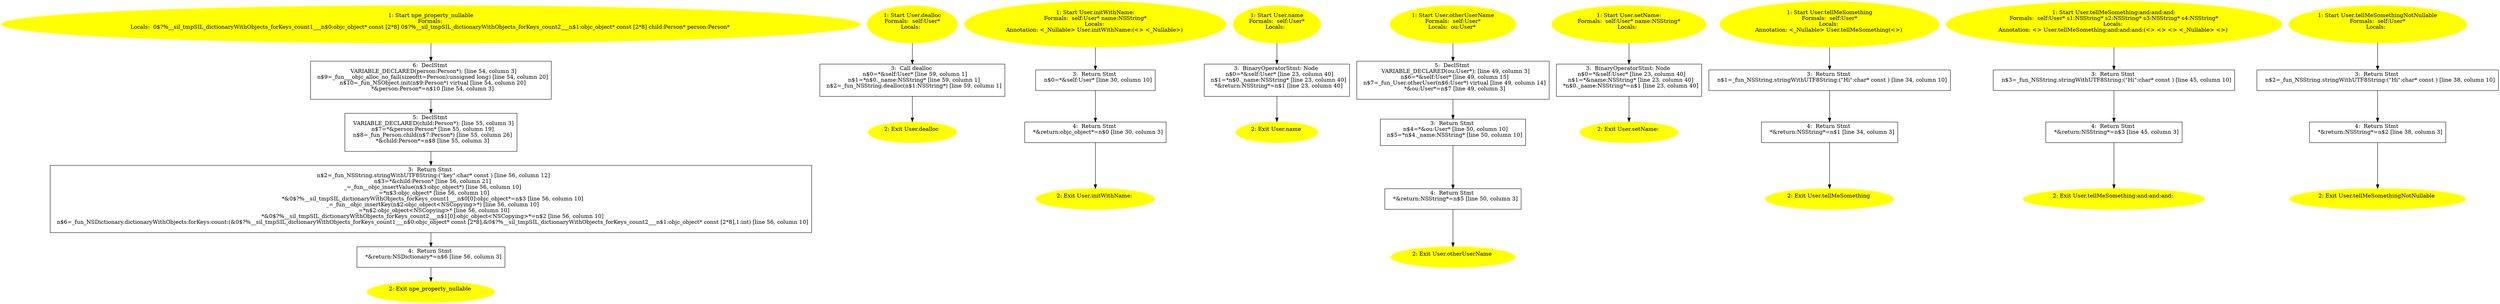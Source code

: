/* @generated */
digraph cfg {
"npe_property_nullable.ba4461b16b55481ab8de5124734d2bf3_1" [label="1: Start npe_property_nullable\nFormals: \nLocals:  0$?%__sil_tmpSIL_dictionaryWithObjects_forKeys_count1___n$0:objc_object* const [2*8] 0$?%__sil_tmpSIL_dictionaryWithObjects_forKeys_count2___n$1:objc_object* const [2*8] child:Person* person:Person* \n  " color=yellow style=filled]
	

	 "npe_property_nullable.ba4461b16b55481ab8de5124734d2bf3_1" -> "npe_property_nullable.ba4461b16b55481ab8de5124734d2bf3_6" ;
"npe_property_nullable.ba4461b16b55481ab8de5124734d2bf3_2" [label="2: Exit npe_property_nullable \n  " color=yellow style=filled]
	

"npe_property_nullable.ba4461b16b55481ab8de5124734d2bf3_3" [label="3:  Return Stmt \n   n$2=_fun_NSString.stringWithUTF8String:(\"key\":char* const ) [line 56, column 12]\n  n$3=*&child:Person* [line 56, column 21]\n  _=_fun__objc_insertValue(n$3:objc_object*) [line 56, column 10]\n  _=*n$3:objc_object* [line 56, column 10]\n  *&0$?%__sil_tmpSIL_dictionaryWithObjects_forKeys_count1___n$0[0]:objc_object*=n$3 [line 56, column 10]\n  _=_fun__objc_insertKey(n$2:objc_object<NSCopying>*) [line 56, column 10]\n  _=*n$2:objc_object<NSCopying>* [line 56, column 10]\n  *&0$?%__sil_tmpSIL_dictionaryWithObjects_forKeys_count2___n$1[0]:objc_object<NSCopying>*=n$2 [line 56, column 10]\n  n$6=_fun_NSDictionary.dictionaryWithObjects:forKeys:count:(&0$?%__sil_tmpSIL_dictionaryWithObjects_forKeys_count1___n$0:objc_object* const [2*8],&0$?%__sil_tmpSIL_dictionaryWithObjects_forKeys_count2___n$1:objc_object* const [2*8],1:int) [line 56, column 10]\n " shape="box"]
	

	 "npe_property_nullable.ba4461b16b55481ab8de5124734d2bf3_3" -> "npe_property_nullable.ba4461b16b55481ab8de5124734d2bf3_4" ;
"npe_property_nullable.ba4461b16b55481ab8de5124734d2bf3_4" [label="4:  Return Stmt \n   *&return:NSDictionary*=n$6 [line 56, column 3]\n " shape="box"]
	

	 "npe_property_nullable.ba4461b16b55481ab8de5124734d2bf3_4" -> "npe_property_nullable.ba4461b16b55481ab8de5124734d2bf3_2" ;
"npe_property_nullable.ba4461b16b55481ab8de5124734d2bf3_5" [label="5:  DeclStmt \n   VARIABLE_DECLARED(child:Person*); [line 55, column 3]\n  n$7=*&person:Person* [line 55, column 19]\n  n$8=_fun_Person.child(n$7:Person*) [line 55, column 26]\n  *&child:Person*=n$8 [line 55, column 3]\n " shape="box"]
	

	 "npe_property_nullable.ba4461b16b55481ab8de5124734d2bf3_5" -> "npe_property_nullable.ba4461b16b55481ab8de5124734d2bf3_3" ;
"npe_property_nullable.ba4461b16b55481ab8de5124734d2bf3_6" [label="6:  DeclStmt \n   VARIABLE_DECLARED(person:Person*); [line 54, column 3]\n  n$9=_fun___objc_alloc_no_fail(sizeof(t=Person):unsigned long) [line 54, column 20]\n  n$10=_fun_NSObject.init(n$9:Person*) virtual [line 54, column 20]\n  *&person:Person*=n$10 [line 54, column 3]\n " shape="box"]
	

	 "npe_property_nullable.ba4461b16b55481ab8de5124734d2bf3_6" -> "npe_property_nullable.ba4461b16b55481ab8de5124734d2bf3_5" ;
"dealloc#User#instance.845406211d2df26e556b3165fd367f01_1" [label="1: Start User.dealloc\nFormals:  self:User*\nLocals:  \n  " color=yellow style=filled]
	

	 "dealloc#User#instance.845406211d2df26e556b3165fd367f01_1" -> "dealloc#User#instance.845406211d2df26e556b3165fd367f01_3" ;
"dealloc#User#instance.845406211d2df26e556b3165fd367f01_2" [label="2: Exit User.dealloc \n  " color=yellow style=filled]
	

"dealloc#User#instance.845406211d2df26e556b3165fd367f01_3" [label="3:  Call dealloc \n   n$0=*&self:User* [line 59, column 1]\n  n$1=*n$0._name:NSString* [line 59, column 1]\n  n$2=_fun_NSString.dealloc(n$1:NSString*) [line 59, column 1]\n " shape="box"]
	

	 "dealloc#User#instance.845406211d2df26e556b3165fd367f01_3" -> "dealloc#User#instance.845406211d2df26e556b3165fd367f01_2" ;
"initWithName:#User(class NSString)#instance.1755f5e97d3aa5318dd071b864db9bb7_1" [label="1: Start User.initWithName:\nFormals:  self:User* name:NSString*\nLocals: \nAnnotation: <_Nullable> User.initWithName:(<> <_Nullable>) \n  " color=yellow style=filled]
	

	 "initWithName:#User(class NSString)#instance.1755f5e97d3aa5318dd071b864db9bb7_1" -> "initWithName:#User(class NSString)#instance.1755f5e97d3aa5318dd071b864db9bb7_3" ;
"initWithName:#User(class NSString)#instance.1755f5e97d3aa5318dd071b864db9bb7_2" [label="2: Exit User.initWithName: \n  " color=yellow style=filled]
	

"initWithName:#User(class NSString)#instance.1755f5e97d3aa5318dd071b864db9bb7_3" [label="3:  Return Stmt \n   n$0=*&self:User* [line 30, column 10]\n " shape="box"]
	

	 "initWithName:#User(class NSString)#instance.1755f5e97d3aa5318dd071b864db9bb7_3" -> "initWithName:#User(class NSString)#instance.1755f5e97d3aa5318dd071b864db9bb7_4" ;
"initWithName:#User(class NSString)#instance.1755f5e97d3aa5318dd071b864db9bb7_4" [label="4:  Return Stmt \n   *&return:objc_object*=n$0 [line 30, column 3]\n " shape="box"]
	

	 "initWithName:#User(class NSString)#instance.1755f5e97d3aa5318dd071b864db9bb7_4" -> "initWithName:#User(class NSString)#instance.1755f5e97d3aa5318dd071b864db9bb7_2" ;
"name#User#instance.64d2642dd9cada63b69256c9a7def3b2_1" [label="1: Start User.name\nFormals:  self:User*\nLocals:  \n  " color=yellow style=filled]
	

	 "name#User#instance.64d2642dd9cada63b69256c9a7def3b2_1" -> "name#User#instance.64d2642dd9cada63b69256c9a7def3b2_3" ;
"name#User#instance.64d2642dd9cada63b69256c9a7def3b2_2" [label="2: Exit User.name \n  " color=yellow style=filled]
	

"name#User#instance.64d2642dd9cada63b69256c9a7def3b2_3" [label="3:  BinaryOperatorStmt: Node \n   n$0=*&self:User* [line 23, column 40]\n  n$1=*n$0._name:NSString* [line 23, column 40]\n  *&return:NSString*=n$1 [line 23, column 40]\n " shape="box"]
	

	 "name#User#instance.64d2642dd9cada63b69256c9a7def3b2_3" -> "name#User#instance.64d2642dd9cada63b69256c9a7def3b2_2" ;
"otherUserName#User#instance.7b86b8d2191be71dec320c3203056cd7_1" [label="1: Start User.otherUserName\nFormals:  self:User*\nLocals:  ou:User* \n  " color=yellow style=filled]
	

	 "otherUserName#User#instance.7b86b8d2191be71dec320c3203056cd7_1" -> "otherUserName#User#instance.7b86b8d2191be71dec320c3203056cd7_5" ;
"otherUserName#User#instance.7b86b8d2191be71dec320c3203056cd7_2" [label="2: Exit User.otherUserName \n  " color=yellow style=filled]
	

"otherUserName#User#instance.7b86b8d2191be71dec320c3203056cd7_3" [label="3:  Return Stmt \n   n$4=*&ou:User* [line 50, column 10]\n  n$5=*n$4._name:NSString* [line 50, column 10]\n " shape="box"]
	

	 "otherUserName#User#instance.7b86b8d2191be71dec320c3203056cd7_3" -> "otherUserName#User#instance.7b86b8d2191be71dec320c3203056cd7_4" ;
"otherUserName#User#instance.7b86b8d2191be71dec320c3203056cd7_4" [label="4:  Return Stmt \n   *&return:NSString*=n$5 [line 50, column 3]\n " shape="box"]
	

	 "otherUserName#User#instance.7b86b8d2191be71dec320c3203056cd7_4" -> "otherUserName#User#instance.7b86b8d2191be71dec320c3203056cd7_2" ;
"otherUserName#User#instance.7b86b8d2191be71dec320c3203056cd7_5" [label="5:  DeclStmt \n   VARIABLE_DECLARED(ou:User*); [line 49, column 3]\n  n$6=*&self:User* [line 49, column 15]\n  n$7=_fun_User.otherUser(n$6:User*) virtual [line 49, column 14]\n  *&ou:User*=n$7 [line 49, column 3]\n " shape="box"]
	

	 "otherUserName#User#instance.7b86b8d2191be71dec320c3203056cd7_5" -> "otherUserName#User#instance.7b86b8d2191be71dec320c3203056cd7_3" ;
"setName:#User(class NSString)#instance.feaa984173830aa4a9d325a5924f264f_1" [label="1: Start User.setName:\nFormals:  self:User* name:NSString*\nLocals:  \n  " color=yellow style=filled]
	

	 "setName:#User(class NSString)#instance.feaa984173830aa4a9d325a5924f264f_1" -> "setName:#User(class NSString)#instance.feaa984173830aa4a9d325a5924f264f_3" ;
"setName:#User(class NSString)#instance.feaa984173830aa4a9d325a5924f264f_2" [label="2: Exit User.setName: \n  " color=yellow style=filled]
	

"setName:#User(class NSString)#instance.feaa984173830aa4a9d325a5924f264f_3" [label="3:  BinaryOperatorStmt: Node \n   n$0=*&self:User* [line 23, column 40]\n  n$1=*&name:NSString* [line 23, column 40]\n  *n$0._name:NSString*=n$1 [line 23, column 40]\n " shape="box"]
	

	 "setName:#User(class NSString)#instance.feaa984173830aa4a9d325a5924f264f_3" -> "setName:#User(class NSString)#instance.feaa984173830aa4a9d325a5924f264f_2" ;
"tellMeSomething#User#instance.5ed632cdc46e048613dbc2d7030419cf_1" [label="1: Start User.tellMeSomething\nFormals:  self:User*\nLocals: \nAnnotation: <_Nullable> User.tellMeSomething(<>) \n  " color=yellow style=filled]
	

	 "tellMeSomething#User#instance.5ed632cdc46e048613dbc2d7030419cf_1" -> "tellMeSomething#User#instance.5ed632cdc46e048613dbc2d7030419cf_3" ;
"tellMeSomething#User#instance.5ed632cdc46e048613dbc2d7030419cf_2" [label="2: Exit User.tellMeSomething \n  " color=yellow style=filled]
	

"tellMeSomething#User#instance.5ed632cdc46e048613dbc2d7030419cf_3" [label="3:  Return Stmt \n   n$1=_fun_NSString.stringWithUTF8String:(\"Hi\":char* const ) [line 34, column 10]\n " shape="box"]
	

	 "tellMeSomething#User#instance.5ed632cdc46e048613dbc2d7030419cf_3" -> "tellMeSomething#User#instance.5ed632cdc46e048613dbc2d7030419cf_4" ;
"tellMeSomething#User#instance.5ed632cdc46e048613dbc2d7030419cf_4" [label="4:  Return Stmt \n   *&return:NSString*=n$1 [line 34, column 3]\n " shape="box"]
	

	 "tellMeSomething#User#instance.5ed632cdc46e048613dbc2d7030419cf_4" -> "tellMeSomething#User#instance.5ed632cdc46e048613dbc2d7030419cf_2" ;
"tellMeSomething:and:and:and:#User(class NSString,class NSString,class NSString,class NSString)#insta.486c16409126581cc0a8d6141cb33574_1" [label="1: Start User.tellMeSomething:and:and:and:\nFormals:  self:User* s1:NSString* s2:NSString* s3:NSString* s4:NSString*\nLocals: \nAnnotation: <> User.tellMeSomething:and:and:and:(<> <> <> <_Nullable> <>) \n  " color=yellow style=filled]
	

	 "tellMeSomething:and:and:and:#User(class NSString,class NSString,class NSString,class NSString)#insta.486c16409126581cc0a8d6141cb33574_1" -> "tellMeSomething:and:and:and:#User(class NSString,class NSString,class NSString,class NSString)#insta.486c16409126581cc0a8d6141cb33574_3" ;
"tellMeSomething:and:and:and:#User(class NSString,class NSString,class NSString,class NSString)#insta.486c16409126581cc0a8d6141cb33574_2" [label="2: Exit User.tellMeSomething:and:and:and: \n  " color=yellow style=filled]
	

"tellMeSomething:and:and:and:#User(class NSString,class NSString,class NSString,class NSString)#insta.486c16409126581cc0a8d6141cb33574_3" [label="3:  Return Stmt \n   n$3=_fun_NSString.stringWithUTF8String:(\"Hi\":char* const ) [line 45, column 10]\n " shape="box"]
	

	 "tellMeSomething:and:and:and:#User(class NSString,class NSString,class NSString,class NSString)#insta.486c16409126581cc0a8d6141cb33574_3" -> "tellMeSomething:and:and:and:#User(class NSString,class NSString,class NSString,class NSString)#insta.486c16409126581cc0a8d6141cb33574_4" ;
"tellMeSomething:and:and:and:#User(class NSString,class NSString,class NSString,class NSString)#insta.486c16409126581cc0a8d6141cb33574_4" [label="4:  Return Stmt \n   *&return:NSString*=n$3 [line 45, column 3]\n " shape="box"]
	

	 "tellMeSomething:and:and:and:#User(class NSString,class NSString,class NSString,class NSString)#insta.486c16409126581cc0a8d6141cb33574_4" -> "tellMeSomething:and:and:and:#User(class NSString,class NSString,class NSString,class NSString)#insta.486c16409126581cc0a8d6141cb33574_2" ;
"tellMeSomethingNotNullable#User#instance.245a0cd3ebd907a23c846151021de342_1" [label="1: Start User.tellMeSomethingNotNullable\nFormals:  self:User*\nLocals:  \n  " color=yellow style=filled]
	

	 "tellMeSomethingNotNullable#User#instance.245a0cd3ebd907a23c846151021de342_1" -> "tellMeSomethingNotNullable#User#instance.245a0cd3ebd907a23c846151021de342_3" ;
"tellMeSomethingNotNullable#User#instance.245a0cd3ebd907a23c846151021de342_2" [label="2: Exit User.tellMeSomethingNotNullable \n  " color=yellow style=filled]
	

"tellMeSomethingNotNullable#User#instance.245a0cd3ebd907a23c846151021de342_3" [label="3:  Return Stmt \n   n$2=_fun_NSString.stringWithUTF8String:(\"Hi\":char* const ) [line 38, column 10]\n " shape="box"]
	

	 "tellMeSomethingNotNullable#User#instance.245a0cd3ebd907a23c846151021de342_3" -> "tellMeSomethingNotNullable#User#instance.245a0cd3ebd907a23c846151021de342_4" ;
"tellMeSomethingNotNullable#User#instance.245a0cd3ebd907a23c846151021de342_4" [label="4:  Return Stmt \n   *&return:NSString*=n$2 [line 38, column 3]\n " shape="box"]
	

	 "tellMeSomethingNotNullable#User#instance.245a0cd3ebd907a23c846151021de342_4" -> "tellMeSomethingNotNullable#User#instance.245a0cd3ebd907a23c846151021de342_2" ;
}
